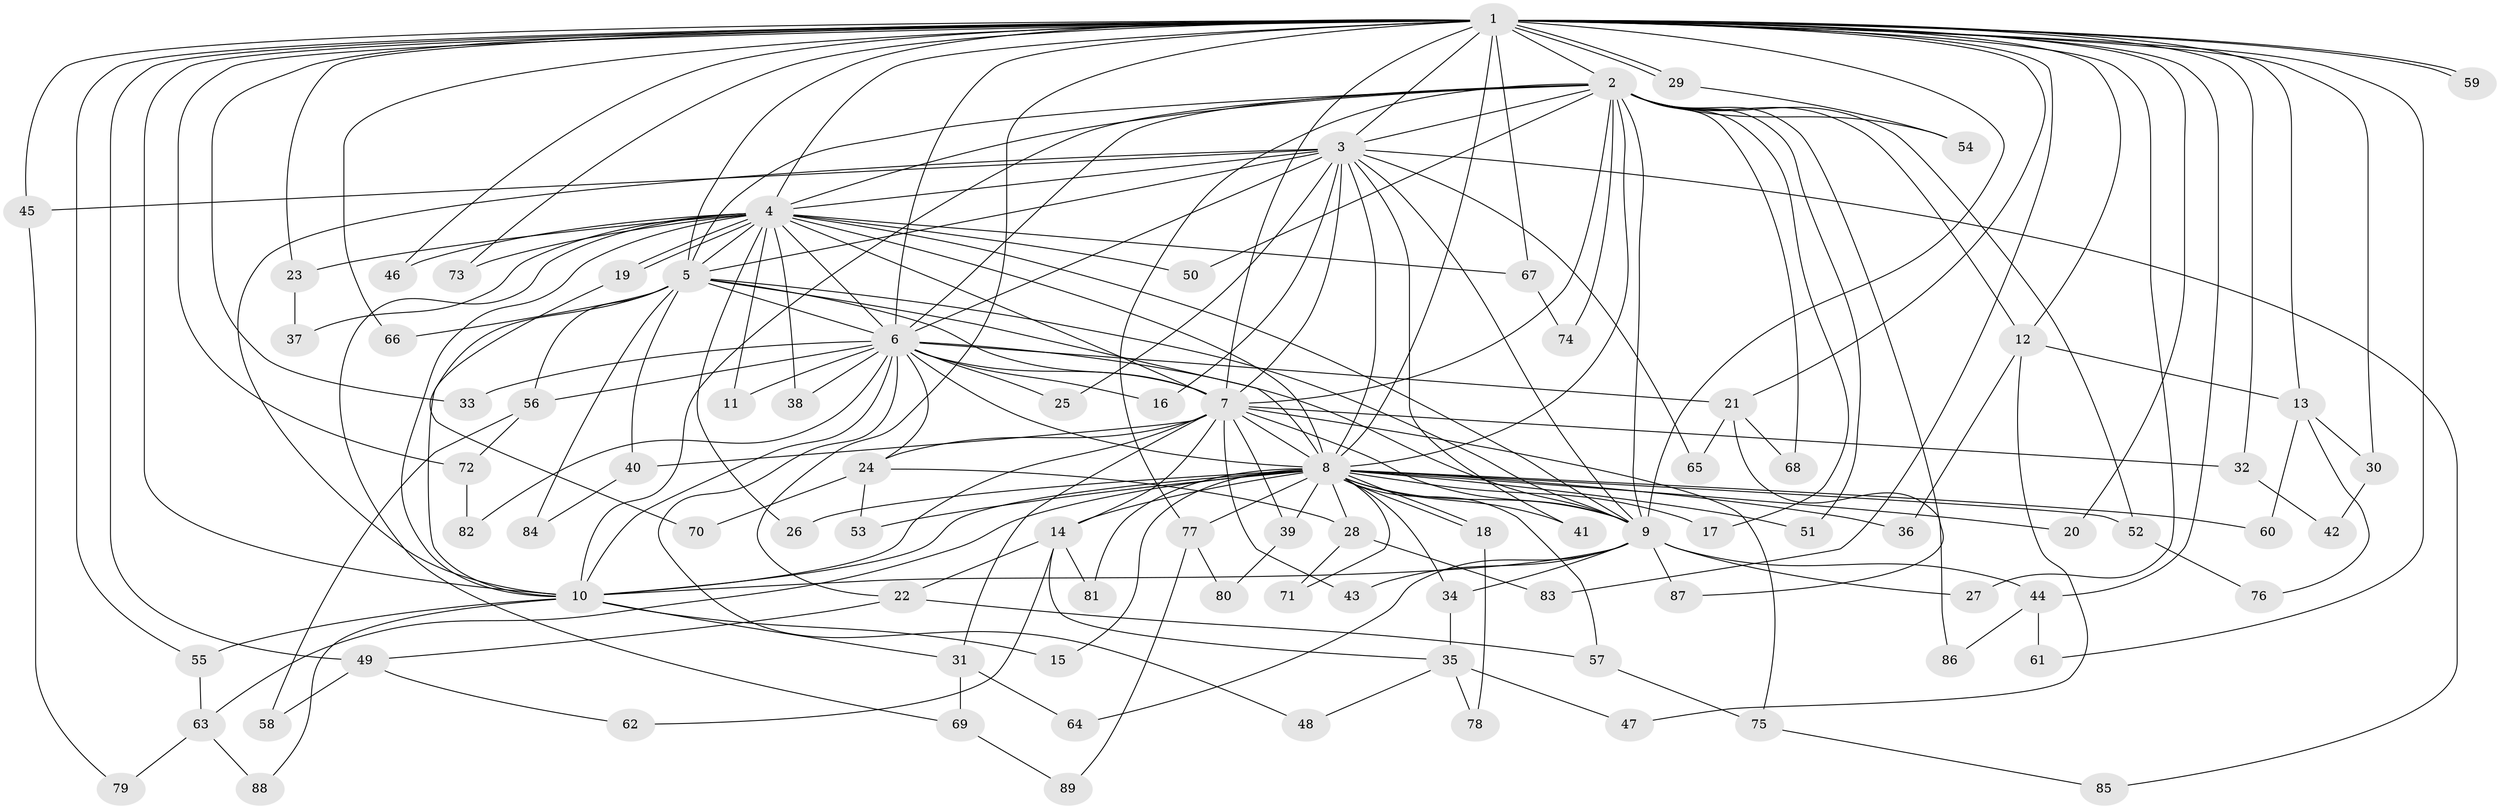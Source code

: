 // Generated by graph-tools (version 1.1) at 2025/14/03/09/25 04:14:18]
// undirected, 89 vertices, 203 edges
graph export_dot {
graph [start="1"]
  node [color=gray90,style=filled];
  1;
  2;
  3;
  4;
  5;
  6;
  7;
  8;
  9;
  10;
  11;
  12;
  13;
  14;
  15;
  16;
  17;
  18;
  19;
  20;
  21;
  22;
  23;
  24;
  25;
  26;
  27;
  28;
  29;
  30;
  31;
  32;
  33;
  34;
  35;
  36;
  37;
  38;
  39;
  40;
  41;
  42;
  43;
  44;
  45;
  46;
  47;
  48;
  49;
  50;
  51;
  52;
  53;
  54;
  55;
  56;
  57;
  58;
  59;
  60;
  61;
  62;
  63;
  64;
  65;
  66;
  67;
  68;
  69;
  70;
  71;
  72;
  73;
  74;
  75;
  76;
  77;
  78;
  79;
  80;
  81;
  82;
  83;
  84;
  85;
  86;
  87;
  88;
  89;
  1 -- 2;
  1 -- 3;
  1 -- 4;
  1 -- 5;
  1 -- 6;
  1 -- 7;
  1 -- 8;
  1 -- 9;
  1 -- 10;
  1 -- 12;
  1 -- 13;
  1 -- 20;
  1 -- 21;
  1 -- 22;
  1 -- 23;
  1 -- 27;
  1 -- 29;
  1 -- 29;
  1 -- 30;
  1 -- 32;
  1 -- 33;
  1 -- 44;
  1 -- 45;
  1 -- 46;
  1 -- 49;
  1 -- 55;
  1 -- 59;
  1 -- 59;
  1 -- 61;
  1 -- 66;
  1 -- 67;
  1 -- 72;
  1 -- 73;
  1 -- 83;
  2 -- 3;
  2 -- 4;
  2 -- 5;
  2 -- 6;
  2 -- 7;
  2 -- 8;
  2 -- 9;
  2 -- 10;
  2 -- 12;
  2 -- 17;
  2 -- 50;
  2 -- 51;
  2 -- 52;
  2 -- 54;
  2 -- 68;
  2 -- 74;
  2 -- 77;
  2 -- 87;
  3 -- 4;
  3 -- 5;
  3 -- 6;
  3 -- 7;
  3 -- 8;
  3 -- 9;
  3 -- 10;
  3 -- 16;
  3 -- 25;
  3 -- 41;
  3 -- 45;
  3 -- 65;
  3 -- 85;
  4 -- 5;
  4 -- 6;
  4 -- 7;
  4 -- 8;
  4 -- 9;
  4 -- 10;
  4 -- 11;
  4 -- 19;
  4 -- 19;
  4 -- 23;
  4 -- 26;
  4 -- 37;
  4 -- 38;
  4 -- 46;
  4 -- 50;
  4 -- 67;
  4 -- 69;
  4 -- 73;
  5 -- 6;
  5 -- 7;
  5 -- 8;
  5 -- 9;
  5 -- 10;
  5 -- 40;
  5 -- 56;
  5 -- 66;
  5 -- 84;
  6 -- 7;
  6 -- 8;
  6 -- 9;
  6 -- 10;
  6 -- 11;
  6 -- 16;
  6 -- 21;
  6 -- 24;
  6 -- 25;
  6 -- 33;
  6 -- 38;
  6 -- 48;
  6 -- 56;
  6 -- 82;
  7 -- 8;
  7 -- 9;
  7 -- 10;
  7 -- 14;
  7 -- 24;
  7 -- 31;
  7 -- 32;
  7 -- 39;
  7 -- 40;
  7 -- 43;
  7 -- 75;
  8 -- 9;
  8 -- 10;
  8 -- 14;
  8 -- 15;
  8 -- 17;
  8 -- 18;
  8 -- 18;
  8 -- 20;
  8 -- 26;
  8 -- 28;
  8 -- 34;
  8 -- 36;
  8 -- 39;
  8 -- 41;
  8 -- 51;
  8 -- 52;
  8 -- 53;
  8 -- 57;
  8 -- 60;
  8 -- 63;
  8 -- 71;
  8 -- 77;
  8 -- 81;
  9 -- 10;
  9 -- 27;
  9 -- 34;
  9 -- 43;
  9 -- 44;
  9 -- 64;
  9 -- 87;
  10 -- 15;
  10 -- 31;
  10 -- 55;
  10 -- 88;
  12 -- 13;
  12 -- 36;
  12 -- 47;
  13 -- 30;
  13 -- 60;
  13 -- 76;
  14 -- 22;
  14 -- 35;
  14 -- 62;
  14 -- 81;
  18 -- 78;
  19 -- 70;
  21 -- 65;
  21 -- 68;
  21 -- 86;
  22 -- 49;
  22 -- 57;
  23 -- 37;
  24 -- 28;
  24 -- 53;
  24 -- 70;
  28 -- 71;
  28 -- 83;
  29 -- 54;
  30 -- 42;
  31 -- 64;
  31 -- 69;
  32 -- 42;
  34 -- 35;
  35 -- 47;
  35 -- 48;
  35 -- 78;
  39 -- 80;
  40 -- 84;
  44 -- 61;
  44 -- 86;
  45 -- 79;
  49 -- 58;
  49 -- 62;
  52 -- 76;
  55 -- 63;
  56 -- 58;
  56 -- 72;
  57 -- 75;
  63 -- 79;
  63 -- 88;
  67 -- 74;
  69 -- 89;
  72 -- 82;
  75 -- 85;
  77 -- 80;
  77 -- 89;
}
